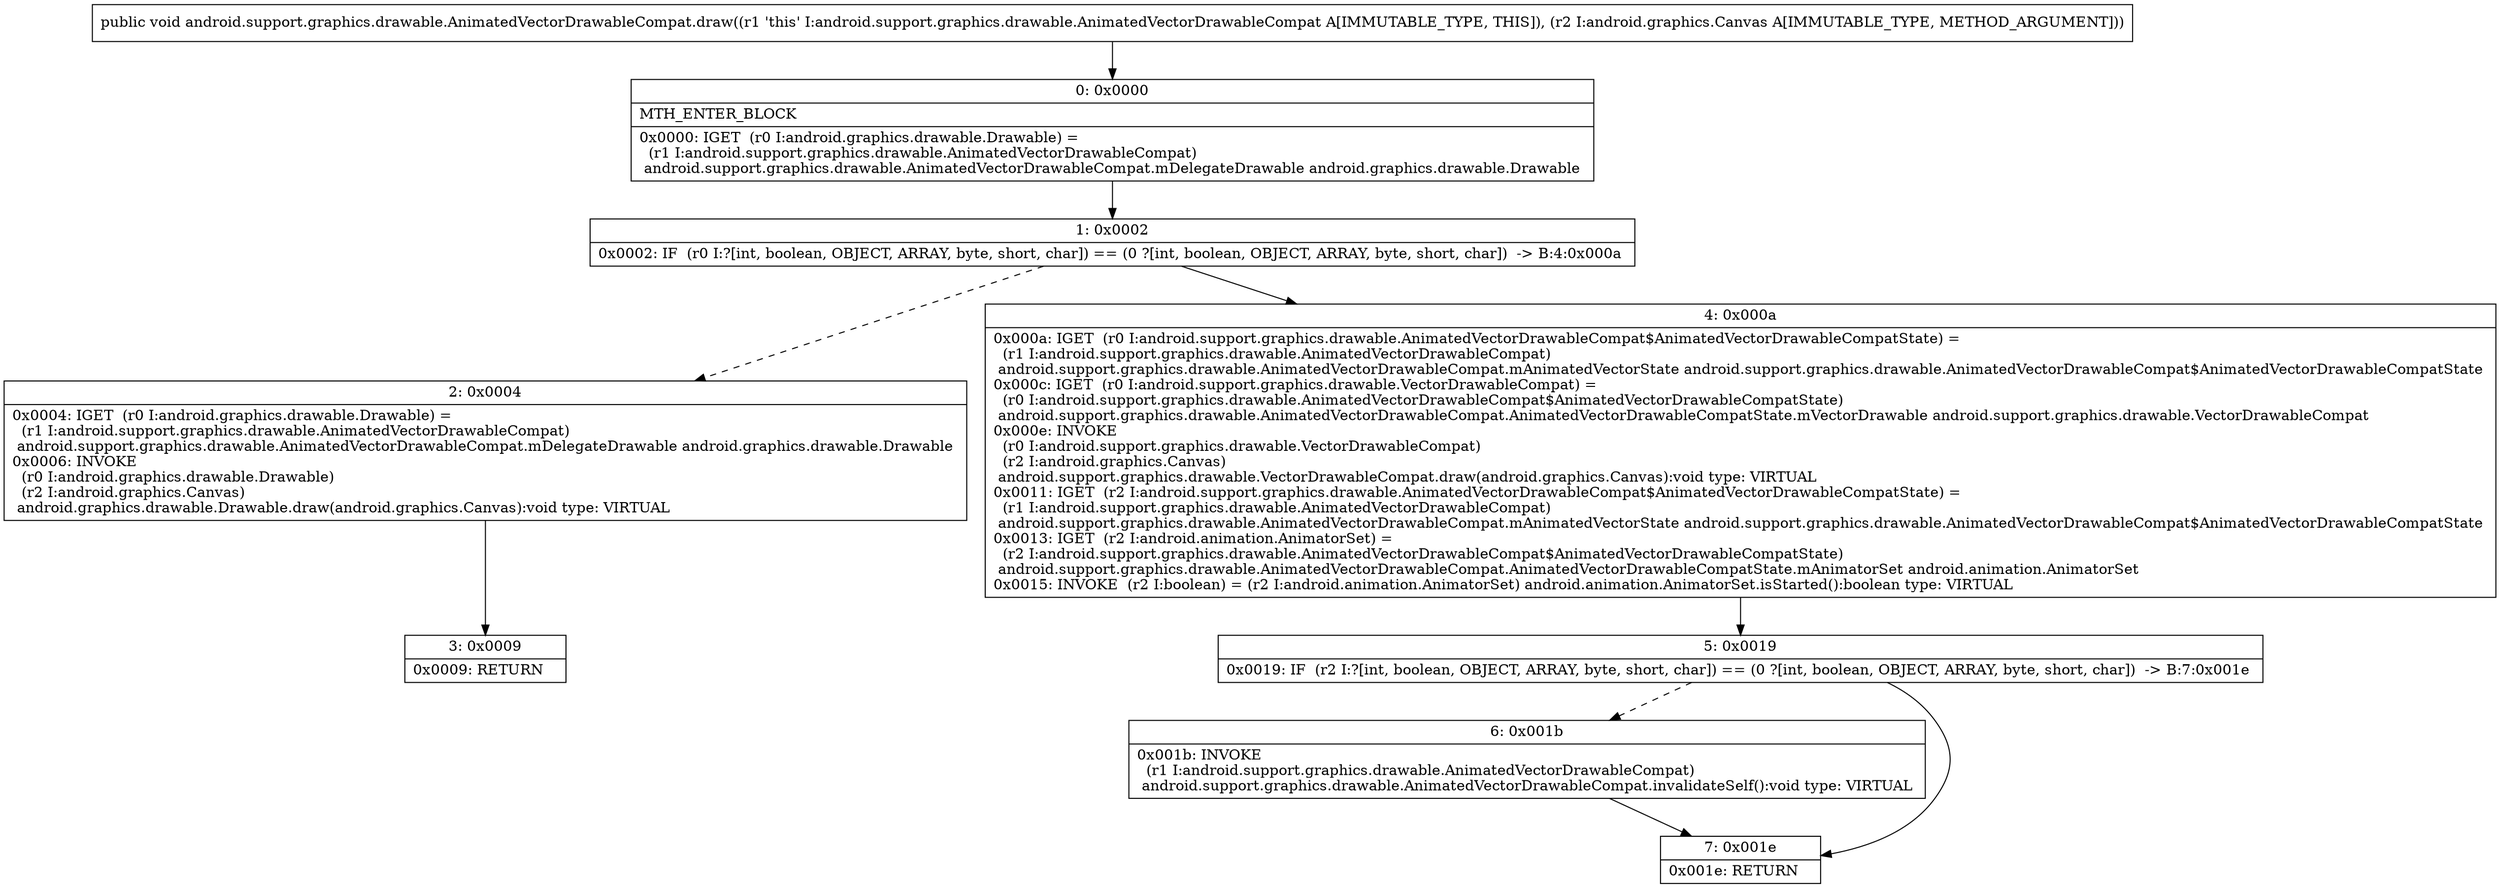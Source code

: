 digraph "CFG forandroid.support.graphics.drawable.AnimatedVectorDrawableCompat.draw(Landroid\/graphics\/Canvas;)V" {
Node_0 [shape=record,label="{0\:\ 0x0000|MTH_ENTER_BLOCK\l|0x0000: IGET  (r0 I:android.graphics.drawable.Drawable) = \l  (r1 I:android.support.graphics.drawable.AnimatedVectorDrawableCompat)\l android.support.graphics.drawable.AnimatedVectorDrawableCompat.mDelegateDrawable android.graphics.drawable.Drawable \l}"];
Node_1 [shape=record,label="{1\:\ 0x0002|0x0002: IF  (r0 I:?[int, boolean, OBJECT, ARRAY, byte, short, char]) == (0 ?[int, boolean, OBJECT, ARRAY, byte, short, char])  \-\> B:4:0x000a \l}"];
Node_2 [shape=record,label="{2\:\ 0x0004|0x0004: IGET  (r0 I:android.graphics.drawable.Drawable) = \l  (r1 I:android.support.graphics.drawable.AnimatedVectorDrawableCompat)\l android.support.graphics.drawable.AnimatedVectorDrawableCompat.mDelegateDrawable android.graphics.drawable.Drawable \l0x0006: INVOKE  \l  (r0 I:android.graphics.drawable.Drawable)\l  (r2 I:android.graphics.Canvas)\l android.graphics.drawable.Drawable.draw(android.graphics.Canvas):void type: VIRTUAL \l}"];
Node_3 [shape=record,label="{3\:\ 0x0009|0x0009: RETURN   \l}"];
Node_4 [shape=record,label="{4\:\ 0x000a|0x000a: IGET  (r0 I:android.support.graphics.drawable.AnimatedVectorDrawableCompat$AnimatedVectorDrawableCompatState) = \l  (r1 I:android.support.graphics.drawable.AnimatedVectorDrawableCompat)\l android.support.graphics.drawable.AnimatedVectorDrawableCompat.mAnimatedVectorState android.support.graphics.drawable.AnimatedVectorDrawableCompat$AnimatedVectorDrawableCompatState \l0x000c: IGET  (r0 I:android.support.graphics.drawable.VectorDrawableCompat) = \l  (r0 I:android.support.graphics.drawable.AnimatedVectorDrawableCompat$AnimatedVectorDrawableCompatState)\l android.support.graphics.drawable.AnimatedVectorDrawableCompat.AnimatedVectorDrawableCompatState.mVectorDrawable android.support.graphics.drawable.VectorDrawableCompat \l0x000e: INVOKE  \l  (r0 I:android.support.graphics.drawable.VectorDrawableCompat)\l  (r2 I:android.graphics.Canvas)\l android.support.graphics.drawable.VectorDrawableCompat.draw(android.graphics.Canvas):void type: VIRTUAL \l0x0011: IGET  (r2 I:android.support.graphics.drawable.AnimatedVectorDrawableCompat$AnimatedVectorDrawableCompatState) = \l  (r1 I:android.support.graphics.drawable.AnimatedVectorDrawableCompat)\l android.support.graphics.drawable.AnimatedVectorDrawableCompat.mAnimatedVectorState android.support.graphics.drawable.AnimatedVectorDrawableCompat$AnimatedVectorDrawableCompatState \l0x0013: IGET  (r2 I:android.animation.AnimatorSet) = \l  (r2 I:android.support.graphics.drawable.AnimatedVectorDrawableCompat$AnimatedVectorDrawableCompatState)\l android.support.graphics.drawable.AnimatedVectorDrawableCompat.AnimatedVectorDrawableCompatState.mAnimatorSet android.animation.AnimatorSet \l0x0015: INVOKE  (r2 I:boolean) = (r2 I:android.animation.AnimatorSet) android.animation.AnimatorSet.isStarted():boolean type: VIRTUAL \l}"];
Node_5 [shape=record,label="{5\:\ 0x0019|0x0019: IF  (r2 I:?[int, boolean, OBJECT, ARRAY, byte, short, char]) == (0 ?[int, boolean, OBJECT, ARRAY, byte, short, char])  \-\> B:7:0x001e \l}"];
Node_6 [shape=record,label="{6\:\ 0x001b|0x001b: INVOKE  \l  (r1 I:android.support.graphics.drawable.AnimatedVectorDrawableCompat)\l android.support.graphics.drawable.AnimatedVectorDrawableCompat.invalidateSelf():void type: VIRTUAL \l}"];
Node_7 [shape=record,label="{7\:\ 0x001e|0x001e: RETURN   \l}"];
MethodNode[shape=record,label="{public void android.support.graphics.drawable.AnimatedVectorDrawableCompat.draw((r1 'this' I:android.support.graphics.drawable.AnimatedVectorDrawableCompat A[IMMUTABLE_TYPE, THIS]), (r2 I:android.graphics.Canvas A[IMMUTABLE_TYPE, METHOD_ARGUMENT])) }"];
MethodNode -> Node_0;
Node_0 -> Node_1;
Node_1 -> Node_2[style=dashed];
Node_1 -> Node_4;
Node_2 -> Node_3;
Node_4 -> Node_5;
Node_5 -> Node_6[style=dashed];
Node_5 -> Node_7;
Node_6 -> Node_7;
}

